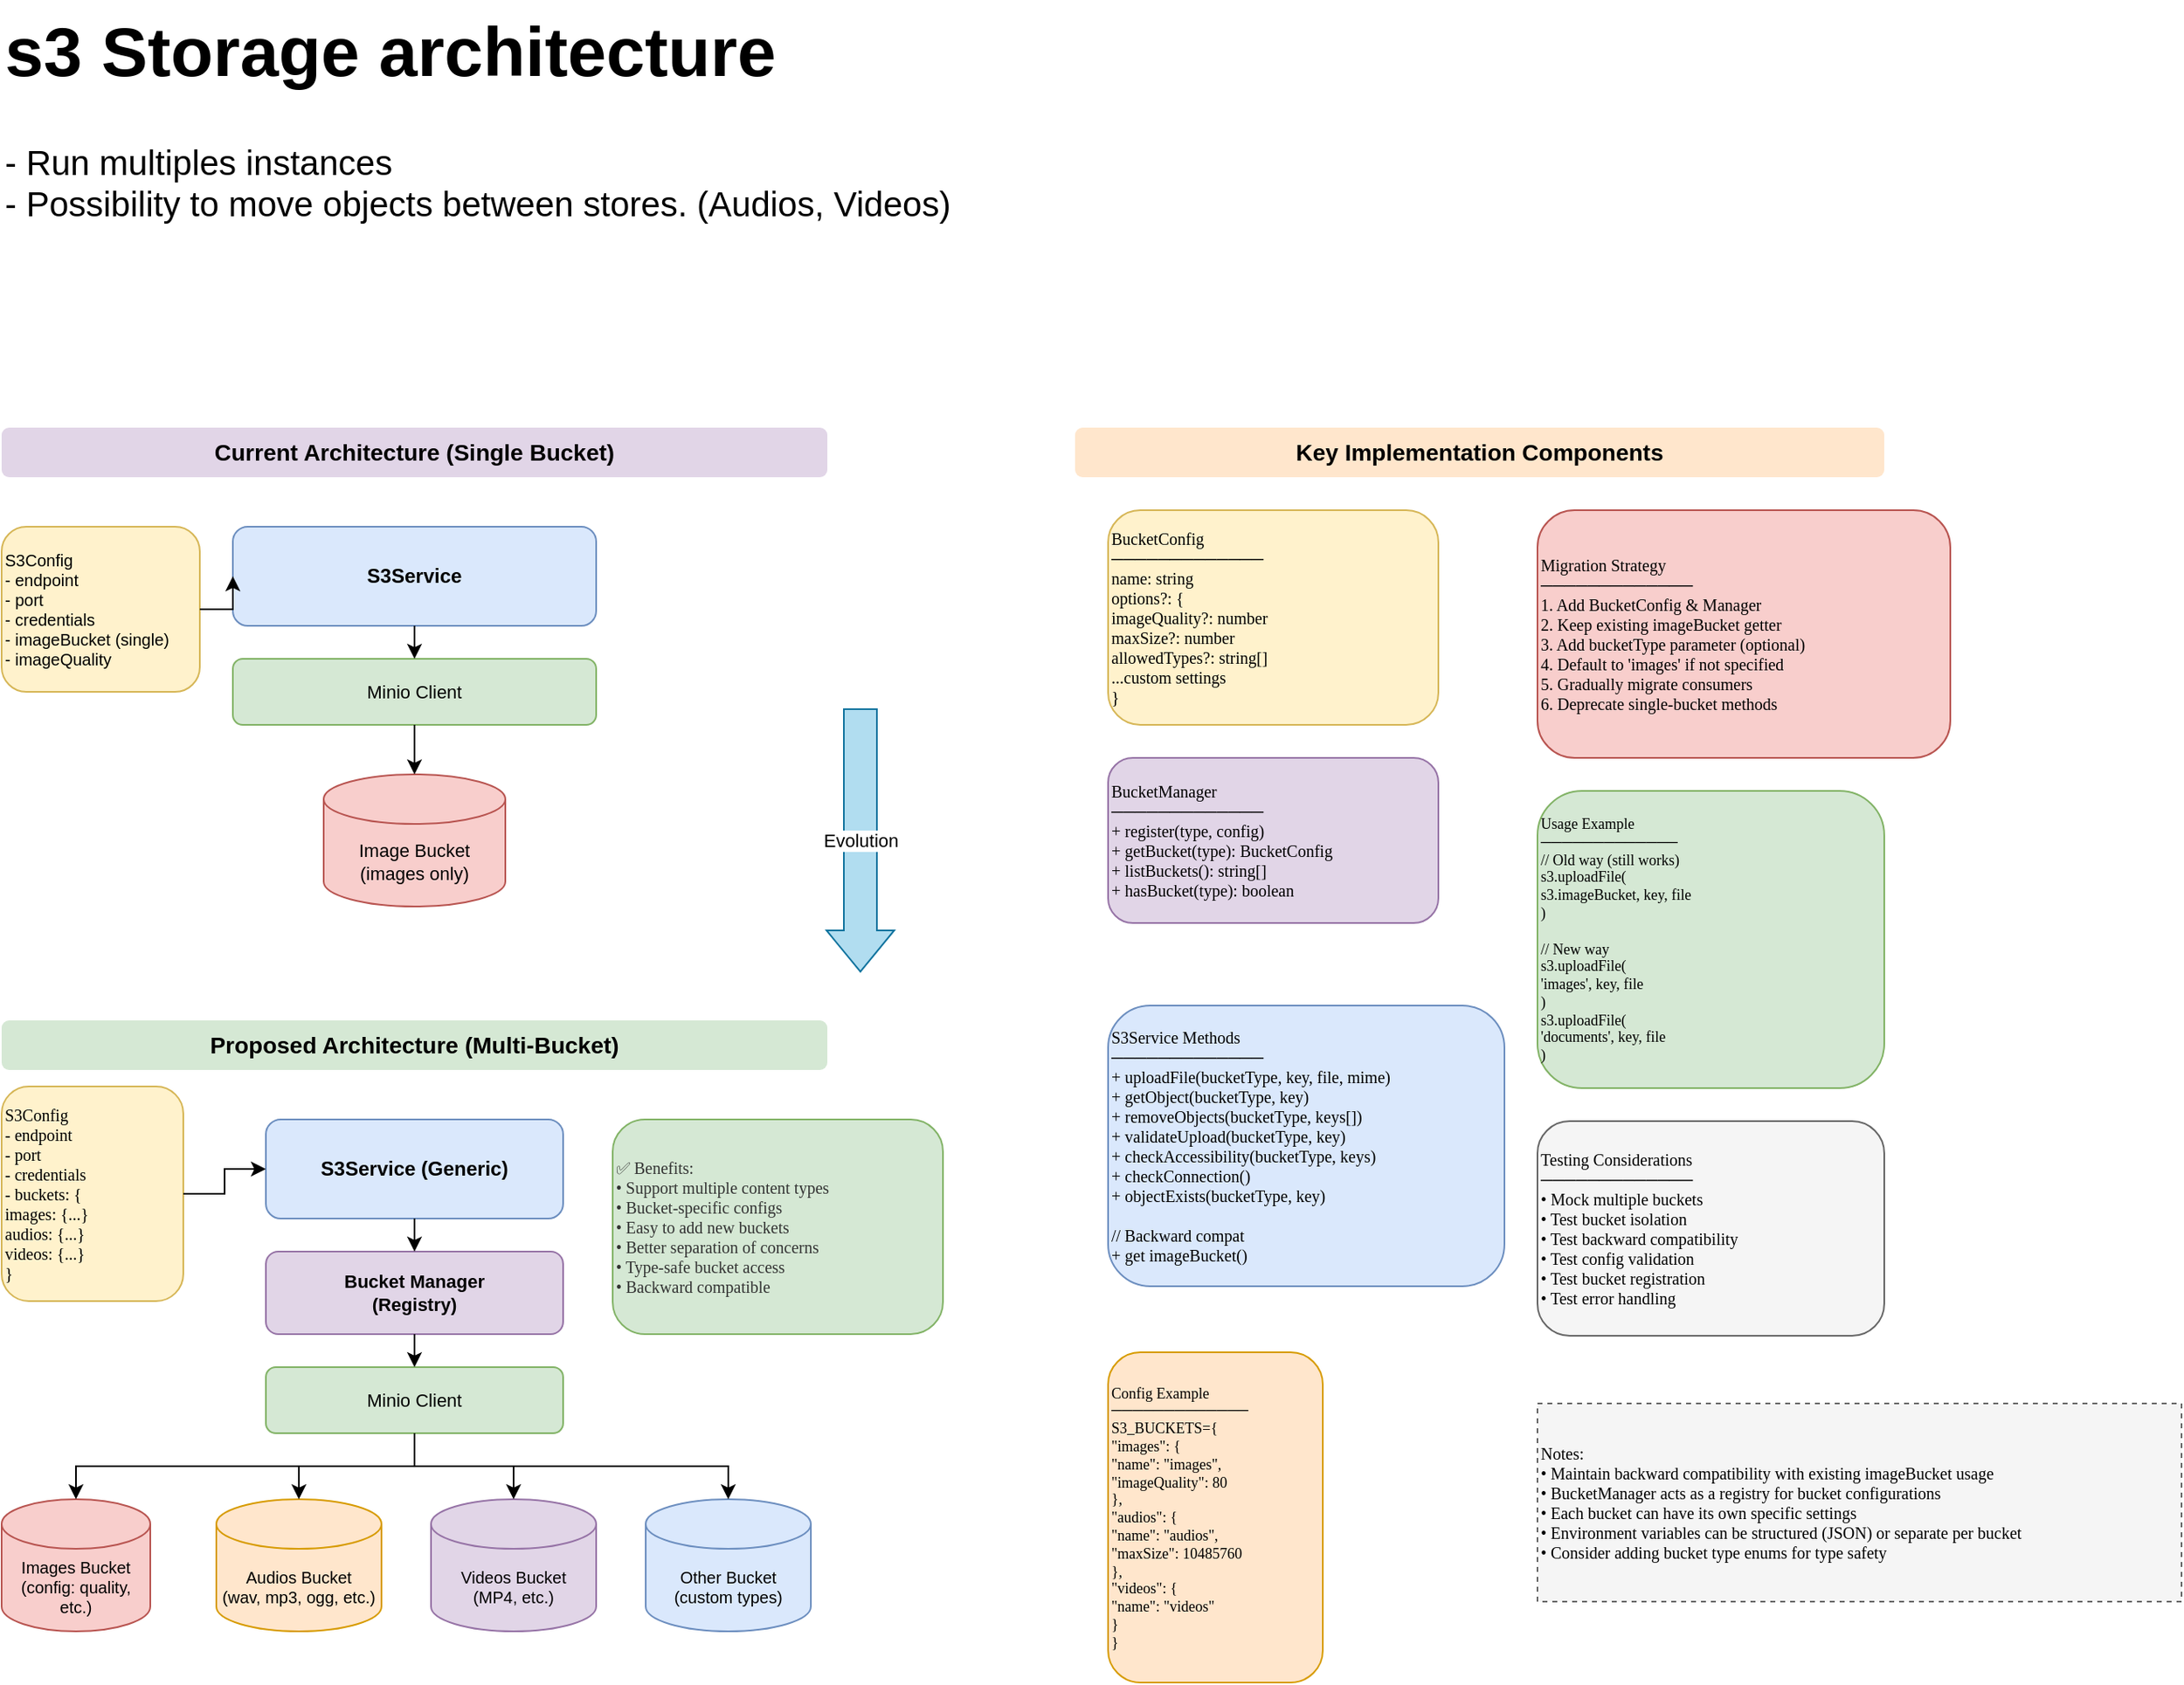 <mxfile>
    <diagram name="S3 Multi-Bucket Architecture" id="s3-multi-bucket">
        <mxGraphModel dx="849" dy="754" grid="1" gridSize="10" guides="1" tooltips="1" connect="1" arrows="1" fold="1" page="1" pageScale="1" pageWidth="1169" pageHeight="827" math="0" shadow="0">
            <root>
                <mxCell id="0"/>
                <mxCell id="1" parent="0"/>
                <mxCell id="2" value="&lt;h1 style=&quot;margin-top: 0px;&quot;&gt;s3 Storage architecture&lt;/h1&gt;&lt;p&gt;- Run multiples instances&lt;br&gt;- Possibility to move objects between stores. (Audios, Videos)&lt;/p&gt;&lt;p&gt;&lt;br&gt;&lt;/p&gt;" style="text;html=1;whiteSpace=wrap;overflow=hidden;rounded=0;fontSize=21;" vertex="1" parent="1">
                    <mxGeometry x="220" y="70" width="580" height="140" as="geometry"/>
                </mxCell>
                <mxCell id="3" value="Proposed Architecture (Multi-Bucket)" style="text;html=1;strokeColor=none;fillColor=#D5E8D4;align=center;verticalAlign=middle;whiteSpace=wrap;rounded=1;fontSize=14;fontStyle=1" vertex="1" parent="1">
                    <mxGeometry x="220" y="688" width="500" height="30" as="geometry"/>
                </mxCell>
                <mxCell id="4" value="S3Service (Generic)" style="rounded=1;whiteSpace=wrap;html=1;fillColor=#dae8fc;strokeColor=#6c8ebf;fontSize=12;fontStyle=1" vertex="1" parent="1">
                    <mxGeometry x="380" y="748" width="180" height="60" as="geometry"/>
                </mxCell>
                <mxCell id="5" value="S3Config&lt;br&gt;- endpoint&lt;br&gt;- port&lt;br&gt;- credentials&lt;br&gt;- buckets: {&lt;br&gt;    images: {...}&lt;br&gt;    audios: {...}&lt;br&gt;    videos: {...}&lt;br&gt;  }" style="rounded=1;whiteSpace=wrap;html=1;fillColor=#fff2cc;strokeColor=#d6b656;align=left;fontSize=10;fontFamily=Verdana;" vertex="1" parent="1">
                    <mxGeometry x="220" y="728" width="110" height="130" as="geometry"/>
                </mxCell>
                <mxCell id="6" value="Bucket Manager&#xa;(Registry)" style="rounded=1;whiteSpace=wrap;html=1;fillColor=#e1d5e7;strokeColor=#9673a6;fontSize=11;fontStyle=1" vertex="1" parent="1">
                    <mxGeometry x="380" y="828" width="180" height="50" as="geometry"/>
                </mxCell>
                <mxCell id="7" value="Minio Client" style="rounded=1;whiteSpace=wrap;html=1;fillColor=#d5e8d4;strokeColor=#82b366;fontSize=11" vertex="1" parent="1">
                    <mxGeometry x="380" y="898" width="180" height="40" as="geometry"/>
                </mxCell>
                <mxCell id="8" value="Images Bucket&#xa;(config: quality, etc.)" style="shape=cylinder3;whiteSpace=wrap;html=1;boundedLbl=1;backgroundOutline=1;size=15;fillColor=#f8cecc;strokeColor=#b85450;fontSize=10" vertex="1" parent="1">
                    <mxGeometry x="220" y="978" width="90" height="80" as="geometry"/>
                </mxCell>
                <mxCell id="9" value="Audios Bucket&lt;br&gt;(wav, mp3, ogg, etc.)" style="shape=cylinder3;whiteSpace=wrap;html=1;boundedLbl=1;backgroundOutline=1;size=15;fillColor=#ffe6cc;strokeColor=#d79b00;fontSize=10" vertex="1" parent="1">
                    <mxGeometry x="350" y="978" width="100" height="80" as="geometry"/>
                </mxCell>
                <mxCell id="10" value="Videos Bucket&#xa;(MP4, etc.)" style="shape=cylinder3;whiteSpace=wrap;html=1;boundedLbl=1;backgroundOutline=1;size=15;fillColor=#e1d5e7;strokeColor=#9673a6;fontSize=10" vertex="1" parent="1">
                    <mxGeometry x="480" y="978" width="100" height="80" as="geometry"/>
                </mxCell>
                <mxCell id="11" value="Other Bucket&#xa;(custom types)" style="shape=cylinder3;whiteSpace=wrap;html=1;boundedLbl=1;backgroundOutline=1;size=15;fillColor=#dae8fc;strokeColor=#6c8ebf;fontSize=10" vertex="1" parent="1">
                    <mxGeometry x="610" y="978" width="100" height="80" as="geometry"/>
                </mxCell>
                <mxCell id="12" style="edgeStyle=orthogonalEdgeStyle;rounded=0;orthogonalLoop=1;jettySize=auto;html=1;exitX=1;exitY=0.5;exitDx=0;exitDy=0;entryX=0;entryY=0.5;entryDx=0;entryDy=0;" edge="1" parent="1" source="5" target="4">
                    <mxGeometry relative="1" as="geometry"/>
                </mxCell>
                <mxCell id="13" style="edgeStyle=orthogonalEdgeStyle;rounded=0;orthogonalLoop=1;jettySize=auto;html=1;exitX=0.5;exitY=1;exitDx=0;exitDy=0;entryX=0.5;entryY=0;entryDx=0;entryDy=0;" edge="1" parent="1" source="4" target="6">
                    <mxGeometry relative="1" as="geometry"/>
                </mxCell>
                <mxCell id="14" style="edgeStyle=orthogonalEdgeStyle;rounded=0;orthogonalLoop=1;jettySize=auto;html=1;exitX=0.5;exitY=1;exitDx=0;exitDy=0;entryX=0.5;entryY=0;entryDx=0;entryDy=0;" edge="1" parent="1" source="6" target="7">
                    <mxGeometry relative="1" as="geometry"/>
                </mxCell>
                <mxCell id="15" style="edgeStyle=orthogonalEdgeStyle;rounded=0;orthogonalLoop=1;jettySize=auto;html=1;exitX=0.5;exitY=1;exitDx=0;exitDy=0;entryX=0.5;entryY=0;entryDx=0;entryDy=0;entryPerimeter=0;" edge="1" parent="1" source="7" target="8">
                    <mxGeometry relative="1" as="geometry"/>
                </mxCell>
                <mxCell id="16" style="edgeStyle=orthogonalEdgeStyle;rounded=0;orthogonalLoop=1;jettySize=auto;html=1;exitX=0.5;exitY=1;exitDx=0;exitDy=0;entryX=0.5;entryY=0;entryDx=0;entryDy=0;entryPerimeter=0;" edge="1" parent="1" source="7" target="9">
                    <mxGeometry relative="1" as="geometry"/>
                </mxCell>
                <mxCell id="17" style="edgeStyle=orthogonalEdgeStyle;rounded=0;orthogonalLoop=1;jettySize=auto;html=1;exitX=0.5;exitY=1;exitDx=0;exitDy=0;entryX=0.5;entryY=0;entryDx=0;entryDy=0;entryPerimeter=0;" edge="1" parent="1" source="7" target="10">
                    <mxGeometry relative="1" as="geometry"/>
                </mxCell>
                <mxCell id="18" style="edgeStyle=orthogonalEdgeStyle;rounded=0;orthogonalLoop=1;jettySize=auto;html=1;exitX=0.5;exitY=1;exitDx=0;exitDy=0;entryX=0.5;entryY=0;entryDx=0;entryDy=0;entryPerimeter=0;" edge="1" parent="1" source="7" target="11">
                    <mxGeometry relative="1" as="geometry"/>
                </mxCell>
                <mxCell id="19" value="✅ Benefits:&#xa;• Support multiple content types&#xa;• Bucket-specific configs&#xa;• Easy to add new buckets&#xa;• Better separation of concerns&#xa;• Type-safe bucket access&#xa;• Backward compatible" style="rounded=1;whiteSpace=wrap;html=1;fillColor=#d5e8d4;strokeColor=#82b366;align=left;fontSize=10;fontColor=#333333;fontFamily=Verdana;" vertex="1" parent="1">
                    <mxGeometry x="590" y="748" width="200" height="130" as="geometry"/>
                </mxCell>
                <mxCell id="20" value="Key Implementation Components" style="text;html=1;strokeColor=none;fillColor=#FFE6CC;align=center;verticalAlign=middle;whiteSpace=wrap;rounded=1;fontSize=14;fontStyle=1" vertex="1" parent="1">
                    <mxGeometry x="870" y="329" width="490" height="30" as="geometry"/>
                </mxCell>
                <mxCell id="21" value="BucketConfig&#xa;─────────────&#xa;name: string&#xa;options?: {&#xa;  imageQuality?: number&#xa;  maxSize?: number&#xa;  allowedTypes?: string[]&#xa;  ...custom settings&#xa;}" style="rounded=1;whiteSpace=wrap;html=1;fillColor=#fff2cc;strokeColor=#d6b656;align=left;fontSize=10;fontFamily=Verdana;" vertex="1" parent="1">
                    <mxGeometry x="890" y="379" width="200" height="130" as="geometry"/>
                </mxCell>
                <mxCell id="22" value="BucketManager&#xa;─────────────&#xa;+ register(type, config)&#xa;+ getBucket(type): BucketConfig&#xa;+ listBuckets(): string[]&#xa;+ hasBucket(type): boolean" style="rounded=1;whiteSpace=wrap;html=1;fillColor=#e1d5e7;strokeColor=#9673a6;align=left;fontSize=10;fontFamily=Verdana;" vertex="1" parent="1">
                    <mxGeometry x="890" y="529" width="200" height="100" as="geometry"/>
                </mxCell>
                <mxCell id="23" value="S3Service Methods&lt;br&gt;─────────────&lt;br&gt;+ uploadFile(bucketType, key, file, mime)&lt;br&gt;+ getObject(bucketType, key)&lt;br&gt;+ removeObjects(bucketType, keys[])&lt;br&gt;+ validateUpload(bucketType, key)&lt;br&gt;+ checkAccessibility(bucketType, keys)&lt;div&gt;+ checkConnection()&lt;/div&gt;&lt;div&gt;+ objectExists(bucketType, key)&lt;br&gt;&lt;br&gt;// Backward compat&lt;br&gt;+ get imageBucket()&lt;/div&gt;" style="rounded=1;whiteSpace=wrap;html=1;fillColor=#dae8fc;strokeColor=#6c8ebf;align=left;fontSize=10;fontFamily=Verdana;" vertex="1" parent="1">
                    <mxGeometry x="890" y="679" width="240" height="170" as="geometry"/>
                </mxCell>
                <mxCell id="24" value="Migration Strategy&#xa;─────────────&#xa;1. Add BucketConfig &amp;amp; Manager&#xa;2. Keep existing imageBucket getter&#xa;3. Add bucketType parameter (optional)&#xa;4. Default to &#39;images&#39; if not specified&#xa;5. Gradually migrate consumers&#xa;6. Deprecate single-bucket methods" style="rounded=1;whiteSpace=wrap;html=1;fillColor=#f8cecc;strokeColor=#b85450;align=left;fontSize=10;fontFamily=Verdana;" vertex="1" parent="1">
                    <mxGeometry x="1150" y="379" width="250" height="150" as="geometry"/>
                </mxCell>
                <mxCell id="25" value="Usage Example&#xa;─────────────&#xa;// Old way (still works)&#xa;s3.uploadFile(&#xa;  s3.imageBucket, key, file&#xa;)&#xa;&#xa;// New way&#xa;s3.uploadFile(&#xa;  &#39;images&#39;, key, file&#xa;)&#xa;s3.uploadFile(&#xa;  &#39;documents&#39;, key, file&#xa;)" style="rounded=1;whiteSpace=wrap;html=1;fillColor=#d5e8d4;strokeColor=#82b366;align=left;fontSize=9;fontFamily=Verdana;" vertex="1" parent="1">
                    <mxGeometry x="1150" y="549" width="210" height="180" as="geometry"/>
                </mxCell>
                <mxCell id="26" value="Config Example&lt;br&gt;─────────────&lt;br&gt;S3_BUCKETS={&lt;br&gt;  &quot;images&quot;: {&lt;br&gt;    &quot;name&quot;: &quot;images&quot;,&lt;br&gt;    &quot;imageQuality&quot;: 80&lt;br&gt;  },&lt;br&gt;  &quot;audios&quot;: {&lt;br&gt;    &quot;name&quot;: &quot;audios&quot;,&lt;br&gt;    &quot;maxSize&quot;: 10485760&lt;br&gt;  },&lt;br&gt;  &quot;videos&quot;: {&lt;br&gt;    &quot;name&quot;: &quot;videos&quot;&lt;br&gt;  }&lt;br&gt;}" style="rounded=1;whiteSpace=wrap;html=1;fillColor=#ffe6cc;strokeColor=#d79b00;align=left;fontSize=9;fontFamily=Verdana;" vertex="1" parent="1">
                    <mxGeometry x="890" y="889" width="130" height="200" as="geometry"/>
                </mxCell>
                <mxCell id="27" value="Testing Considerations&#xa;─────────────&#xa;• Mock multiple buckets&#xa;• Test bucket isolation&#xa;• Test backward compatibility&#xa;• Test config validation&#xa;• Test bucket registration&#xa;• Test error handling" style="rounded=1;whiteSpace=wrap;html=1;fillColor=#f5f5f5;strokeColor=#666666;align=left;fontSize=10;fontFamily=Verdana;" vertex="1" parent="1">
                    <mxGeometry x="1150" y="749" width="210" height="130" as="geometry"/>
                </mxCell>
                <mxCell id="28" value="Notes:&#xa;• Maintain backward compatibility with existing imageBucket usage&#xa;• BucketManager acts as a registry for bucket configurations&#xa;• Each bucket can have its own specific settings&#xa;• Environment variables can be structured (JSON) or separate per bucket&#xa;• Consider adding bucket type enums for type safety" style="rounded=0;whiteSpace=wrap;html=1;fillColor=#f5f5f5;strokeColor=#666666;align=left;fontSize=10;dashed=1;fontFamily=Verdana;" vertex="1" parent="1">
                    <mxGeometry x="1150" y="920" width="390" height="120" as="geometry"/>
                </mxCell>
                <mxCell id="29" value="Current Architecture (Single Bucket)" style="text;html=1;strokeColor=none;fillColor=#E1D5E7;align=center;verticalAlign=middle;whiteSpace=wrap;rounded=1;fontSize=14;fontStyle=1" vertex="1" parent="1">
                    <mxGeometry x="220" y="329" width="500" height="30" as="geometry"/>
                </mxCell>
                <mxCell id="30" value="S3Service" style="rounded=1;whiteSpace=wrap;html=1;fillColor=#dae8fc;strokeColor=#6c8ebf;fontSize=12;fontStyle=1" vertex="1" parent="1">
                    <mxGeometry x="360" y="389" width="220" height="60" as="geometry"/>
                </mxCell>
                <mxCell id="31" value="S3Config&#xa;- endpoint&#xa;- port&#xa;- credentials&#xa;- imageBucket (single)&#xa;- imageQuality" style="rounded=1;whiteSpace=wrap;html=1;fillColor=#fff2cc;strokeColor=#d6b656;align=left;fontSize=10" vertex="1" parent="1">
                    <mxGeometry x="220" y="389" width="120" height="100" as="geometry"/>
                </mxCell>
                <mxCell id="32" value="Minio Client" style="rounded=1;whiteSpace=wrap;html=1;fillColor=#d5e8d4;strokeColor=#82b366;fontSize=11" vertex="1" parent="1">
                    <mxGeometry x="360" y="469" width="220" height="40" as="geometry"/>
                </mxCell>
                <mxCell id="33" value="Image Bucket&#xa;(images only)" style="shape=cylinder3;whiteSpace=wrap;html=1;boundedLbl=1;backgroundOutline=1;size=15;fillColor=#f8cecc;strokeColor=#b85450;fontSize=11" vertex="1" parent="1">
                    <mxGeometry x="415" y="539" width="110" height="80" as="geometry"/>
                </mxCell>
                <mxCell id="34" style="edgeStyle=orthogonalEdgeStyle;rounded=0;orthogonalLoop=1;jettySize=auto;html=1;exitX=1;exitY=0.5;exitDx=0;exitDy=0;entryX=0;entryY=0.5;entryDx=0;entryDy=0;" edge="1" parent="1" source="31" target="30">
                    <mxGeometry relative="1" as="geometry"/>
                </mxCell>
                <mxCell id="35" style="edgeStyle=orthogonalEdgeStyle;rounded=0;orthogonalLoop=1;jettySize=auto;html=1;exitX=0.5;exitY=1;exitDx=0;exitDy=0;entryX=0.5;entryY=0;entryDx=0;entryDy=0;" edge="1" parent="1" source="30" target="32">
                    <mxGeometry relative="1" as="geometry"/>
                </mxCell>
                <mxCell id="36" style="edgeStyle=orthogonalEdgeStyle;rounded=0;orthogonalLoop=1;jettySize=auto;html=1;exitX=0.5;exitY=1;exitDx=0;exitDy=0;entryX=0.5;entryY=0;entryDx=0;entryDy=0;entryPerimeter=0;" edge="1" parent="1" source="32" target="33">
                    <mxGeometry relative="1" as="geometry"/>
                </mxCell>
                <mxCell id="37" value="Evolution" style="shape=flexArrow;endArrow=classic;html=1;rounded=0;fillColor=#b1ddf0;strokeColor=#10739e;width=20;endSize=8;" edge="1" parent="1">
                    <mxGeometry width="50" height="50" relative="1" as="geometry">
                        <mxPoint x="740" y="499" as="sourcePoint"/>
                        <mxPoint x="740" y="659" as="targetPoint"/>
                    </mxGeometry>
                </mxCell>
            </root>
        </mxGraphModel>
    </diagram>
</mxfile>